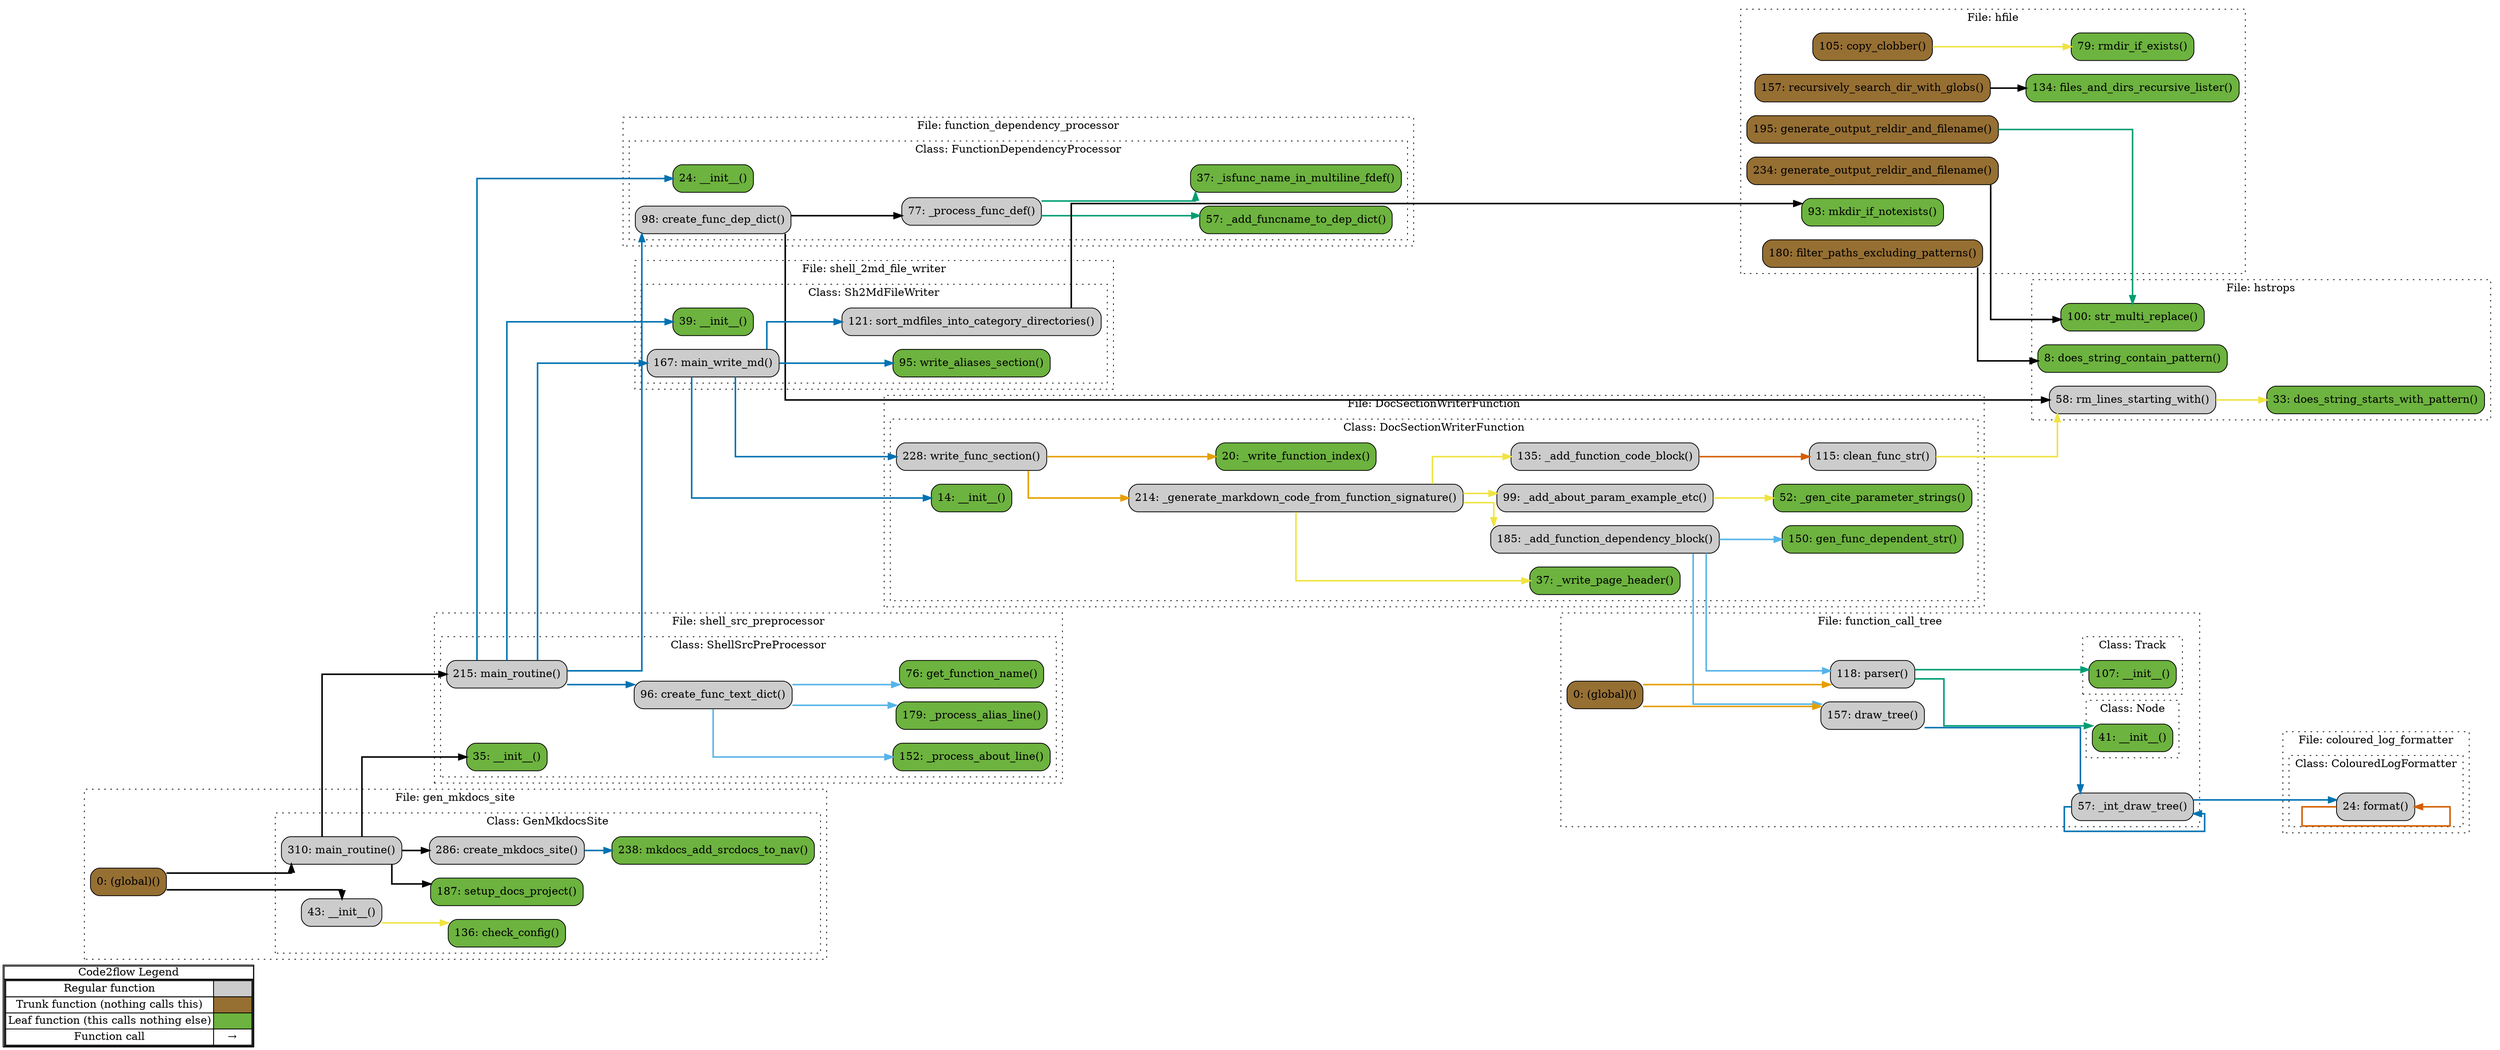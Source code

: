 digraph G {
concentrate=true;
splines="ortho";
rankdir="LR";
subgraph legend{
    rank = min;
    label = "legend";
    Legend [shape=none, margin=0, label = <
        <table cellspacing="0" cellpadding="0" border="1"><tr><td>Code2flow Legend</td></tr><tr><td>
        <table cellspacing="0">
        <tr><td>Regular function</td><td width="50px" bgcolor='#cccccc'></td></tr>
        <tr><td>Trunk function (nothing calls this)</td><td bgcolor='#966F33'></td></tr>
        <tr><td>Leaf function (this calls nothing else)</td><td bgcolor='#6db33f'></td></tr>
        <tr><td>Function call</td><td><font color='black'>&#8594;</font></td></tr>
        </table></td></tr></table>
        >];
}node_d6c356eb [label="14: __init__()" name="DocSectionWriterFunction::DocSectionWriterFunction.__init__" shape="rect" style="rounded,filled" fillcolor="#6db33f" ];
node_1e3d72a4 [label="99: _add_about_param_example_etc()" name="DocSectionWriterFunction::DocSectionWriterFunction._add_about_param_example_etc" shape="rect" style="rounded,filled" fillcolor="#cccccc" ];
node_c29606be [label="135: _add_function_code_block()" name="DocSectionWriterFunction::DocSectionWriterFunction._add_function_code_block" shape="rect" style="rounded,filled" fillcolor="#cccccc" ];
node_a1f28362 [label="185: _add_function_dependency_block()" name="DocSectionWriterFunction::DocSectionWriterFunction._add_function_dependency_block" shape="rect" style="rounded,filled" fillcolor="#cccccc" ];
node_a7312b97 [label="52: _gen_cite_parameter_strings()" name="DocSectionWriterFunction::DocSectionWriterFunction._gen_cite_parameter_strings" shape="rect" style="rounded,filled" fillcolor="#6db33f" ];
node_b8371dbc [label="214: _generate_markdown_code_from_function_signature()" name="DocSectionWriterFunction::DocSectionWriterFunction._generate_markdown_code_from_function_signature" shape="rect" style="rounded,filled" fillcolor="#cccccc" ];
node_9bfa69e3 [label="20: _write_function_index()" name="DocSectionWriterFunction::DocSectionWriterFunction._write_function_index" shape="rect" style="rounded,filled" fillcolor="#6db33f" ];
node_692014b4 [label="37: _write_page_header()" name="DocSectionWriterFunction::DocSectionWriterFunction._write_page_header" shape="rect" style="rounded,filled" fillcolor="#6db33f" ];
node_45cb7074 [label="115: clean_func_str()" name="DocSectionWriterFunction::DocSectionWriterFunction.clean_func_str" shape="rect" style="rounded,filled" fillcolor="#cccccc" ];
node_66d406f4 [label="150: gen_func_dependent_str()" name="DocSectionWriterFunction::DocSectionWriterFunction.gen_func_dependent_str" shape="rect" style="rounded,filled" fillcolor="#6db33f" ];
node_cadeacb1 [label="228: write_func_section()" name="DocSectionWriterFunction::DocSectionWriterFunction.write_func_section" shape="rect" style="rounded,filled" fillcolor="#cccccc" ];
node_e9fc602e [label="24: format()" name="coloured_log_formatter::ColouredLogFormatter.format" shape="rect" style="rounded,filled" fillcolor="#cccccc" ];
node_06d25649 [label="0: (global)()" name="function_call_tree::(global)" shape="rect" style="rounded,filled" fillcolor="#966F33" ];
node_a2ba8f3f [label="41: __init__()" name="function_call_tree::Node.__init__" shape="rect" style="rounded,filled" fillcolor="#6db33f" ];
node_38890c1e [label="107: __init__()" name="function_call_tree::Track.__init__" shape="rect" style="rounded,filled" fillcolor="#6db33f" ];
node_9b5fd8a5 [label="57: _int_draw_tree()" name="function_call_tree::_int_draw_tree" shape="rect" style="rounded,filled" fillcolor="#cccccc" ];
node_2395114d [label="157: draw_tree()" name="function_call_tree::draw_tree" shape="rect" style="rounded,filled" fillcolor="#cccccc" ];
node_c3a65efb [label="118: parser()" name="function_call_tree::parser" shape="rect" style="rounded,filled" fillcolor="#cccccc" ];
node_71fd67f7 [label="24: __init__()" name="function_dependency_processor::FunctionDependencyProcessor.__init__" shape="rect" style="rounded,filled" fillcolor="#6db33f" ];
node_50150e66 [label="57: _add_funcname_to_dep_dict()" name="function_dependency_processor::FunctionDependencyProcessor._add_funcname_to_dep_dict" shape="rect" style="rounded,filled" fillcolor="#6db33f" ];
node_75fd13b4 [label="37: _isfunc_name_in_multiline_fdef()" name="function_dependency_processor::FunctionDependencyProcessor._isfunc_name_in_multiline_fdef" shape="rect" style="rounded,filled" fillcolor="#6db33f" ];
node_c97448c3 [label="77: _process_func_def()" name="function_dependency_processor::FunctionDependencyProcessor._process_func_def" shape="rect" style="rounded,filled" fillcolor="#cccccc" ];
node_0479e880 [label="98: create_func_dep_dict()" name="function_dependency_processor::FunctionDependencyProcessor.create_func_dep_dict" shape="rect" style="rounded,filled" fillcolor="#cccccc" ];
node_af09cd80 [label="0: (global)()" name="gen_mkdocs_site::(global)" shape="rect" style="rounded,filled" fillcolor="#966F33" ];
node_f02424d4 [label="43: __init__()" name="gen_mkdocs_site::GenMkdocsSite.__init__" shape="rect" style="rounded,filled" fillcolor="#cccccc" ];
node_efd5165f [label="136: check_config()" name="gen_mkdocs_site::GenMkdocsSite.check_config" shape="rect" style="rounded,filled" fillcolor="#6db33f" ];
node_a976a245 [label="286: create_mkdocs_site()" name="gen_mkdocs_site::GenMkdocsSite.create_mkdocs_site" shape="rect" style="rounded,filled" fillcolor="#cccccc" ];
node_881ed6d0 [label="310: main_routine()" name="gen_mkdocs_site::GenMkdocsSite.main_routine" shape="rect" style="rounded,filled" fillcolor="#cccccc" ];
node_7b120ea9 [label="238: mkdocs_add_srcdocs_to_nav()" name="gen_mkdocs_site::GenMkdocsSite.mkdocs_add_srcdocs_to_nav" shape="rect" style="rounded,filled" fillcolor="#6db33f" ];
node_0b9672f1 [label="187: setup_docs_project()" name="gen_mkdocs_site::GenMkdocsSite.setup_docs_project" shape="rect" style="rounded,filled" fillcolor="#6db33f" ];
node_ae1499a4 [label="105: copy_clobber()" name="hfile::copy_clobber" shape="rect" style="rounded,filled" fillcolor="#966F33" ];
node_b3f0ff0a [label="134: files_and_dirs_recursive_lister()" name="hfile::files_and_dirs_recursive_lister" shape="rect" style="rounded,filled" fillcolor="#6db33f" ];
node_ddc44580 [label="180: filter_paths_excluding_patterns()" name="hfile::filter_paths_excluding_patterns" shape="rect" style="rounded,filled" fillcolor="#966F33" ];
node_40895433 [label="195: generate_output_reldir_and_filename()" name="hfile::generate_output_reldir_and_filename" shape="rect" style="rounded,filled" fillcolor="#966F33" ];
node_a7169078 [label="234: generate_output_reldir_and_filename()" name="hfile::generate_output_reldir_and_filename" shape="rect" style="rounded,filled" fillcolor="#966F33" ];
node_d6ece667 [label="93: mkdir_if_notexists()" name="hfile::mkdir_if_notexists" shape="rect" style="rounded,filled" fillcolor="#6db33f" ];
node_61f1a970 [label="157: recursively_search_dir_with_globs()" name="hfile::recursively_search_dir_with_globs" shape="rect" style="rounded,filled" fillcolor="#966F33" ];
node_c64bc60e [label="79: rmdir_if_exists()" name="hfile::rmdir_if_exists" shape="rect" style="rounded,filled" fillcolor="#6db33f" ];
node_98fbf60a [label="8: does_string_contain_pattern()" name="hstrops::does_string_contain_pattern" shape="rect" style="rounded,filled" fillcolor="#6db33f" ];
node_c8d42713 [label="33: does_string_starts_with_pattern()" name="hstrops::does_string_starts_with_pattern" shape="rect" style="rounded,filled" fillcolor="#6db33f" ];
node_b2f80674 [label="58: rm_lines_starting_with()" name="hstrops::rm_lines_starting_with" shape="rect" style="rounded,filled" fillcolor="#cccccc" ];
node_f0cc0ff3 [label="100: str_multi_replace()" name="hstrops::str_multi_replace" shape="rect" style="rounded,filled" fillcolor="#6db33f" ];
node_356a5bbc [label="39: __init__()" name="shell_2md_file_writer::Sh2MdFileWriter.__init__" shape="rect" style="rounded,filled" fillcolor="#6db33f" ];
node_643926c5 [label="167: main_write_md()" name="shell_2md_file_writer::Sh2MdFileWriter.main_write_md" shape="rect" style="rounded,filled" fillcolor="#cccccc" ];
node_81d43fe8 [label="121: sort_mdfiles_into_category_directories()" name="shell_2md_file_writer::Sh2MdFileWriter.sort_mdfiles_into_category_directories" shape="rect" style="rounded,filled" fillcolor="#cccccc" ];
node_d17716fc [label="95: write_aliases_section()" name="shell_2md_file_writer::Sh2MdFileWriter.write_aliases_section" shape="rect" style="rounded,filled" fillcolor="#6db33f" ];
node_96409c09 [label="35: __init__()" name="shell_src_preprocessor::ShellSrcPreProcessor.__init__" shape="rect" style="rounded,filled" fillcolor="#6db33f" ];
node_5716e43c [label="152: _process_about_line()" name="shell_src_preprocessor::ShellSrcPreProcessor._process_about_line" shape="rect" style="rounded,filled" fillcolor="#6db33f" ];
node_70c395de [label="179: _process_alias_line()" name="shell_src_preprocessor::ShellSrcPreProcessor._process_alias_line" shape="rect" style="rounded,filled" fillcolor="#6db33f" ];
node_75ff11c2 [label="96: create_func_text_dict()" name="shell_src_preprocessor::ShellSrcPreProcessor.create_func_text_dict" shape="rect" style="rounded,filled" fillcolor="#cccccc" ];
node_4383bba9 [label="76: get_function_name()" name="shell_src_preprocessor::ShellSrcPreProcessor.get_function_name" shape="rect" style="rounded,filled" fillcolor="#6db33f" ];
node_ccf57ca5 [label="215: main_routine()" name="shell_src_preprocessor::ShellSrcPreProcessor.main_routine" shape="rect" style="rounded,filled" fillcolor="#cccccc" ];
node_1e3d72a4 -> node_a7312b97 [color="#F0E442" penwidth="2"];
node_c29606be -> node_45cb7074 [color="#D55E00" penwidth="2"];
node_a1f28362 -> node_66d406f4 [color="#56B4E9" penwidth="2"];
node_a1f28362 -> node_2395114d [color="#56B4E9" penwidth="2"];
node_a1f28362 -> node_c3a65efb [color="#56B4E9" penwidth="2"];
node_b8371dbc -> node_1e3d72a4 [color="#F0E442" penwidth="2"];
node_b8371dbc -> node_c29606be [color="#F0E442" penwidth="2"];
node_b8371dbc -> node_a1f28362 [color="#F0E442" penwidth="2"];
node_b8371dbc -> node_692014b4 [color="#F0E442" penwidth="2"];
node_45cb7074 -> node_b2f80674 [color="#F0E442" penwidth="2"];
node_cadeacb1 -> node_b8371dbc [color="#E69F00" penwidth="2"];
node_cadeacb1 -> node_9bfa69e3 [color="#E69F00" penwidth="2"];
node_e9fc602e -> node_e9fc602e [color="#D55E00" penwidth="2"];
node_06d25649 -> node_2395114d [color="#E69F00" penwidth="2"];
node_06d25649 -> node_c3a65efb [color="#E69F00" penwidth="2"];
node_9b5fd8a5 -> node_e9fc602e [color="#0072B2" penwidth="2"];
node_9b5fd8a5 -> node_e9fc602e [color="#0072B2" penwidth="2"];
node_9b5fd8a5 -> node_9b5fd8a5 [color="#0072B2" penwidth="2"];
node_9b5fd8a5 -> node_9b5fd8a5 [color="#0072B2" penwidth="2"];
node_2395114d -> node_9b5fd8a5 [color="#0072B2" penwidth="2"];
node_2395114d -> node_9b5fd8a5 [color="#0072B2" penwidth="2"];
node_c3a65efb -> node_a2ba8f3f [color="#009E73" penwidth="2"];
node_c3a65efb -> node_38890c1e [color="#009E73" penwidth="2"];
node_c97448c3 -> node_50150e66 [color="#009E73" penwidth="2"];
node_c97448c3 -> node_75fd13b4 [color="#009E73" penwidth="2"];
node_0479e880 -> node_c97448c3 [color="#000000" penwidth="2"];
node_0479e880 -> node_b2f80674 [color="#000000" penwidth="2"];
node_af09cd80 -> node_f02424d4 [color="#000000" penwidth="2"];
node_af09cd80 -> node_881ed6d0 [color="#000000" penwidth="2"];
node_f02424d4 -> node_efd5165f [color="#F0E442" penwidth="2"];
node_a976a245 -> node_7b120ea9 [color="#0072B2" penwidth="2"];
node_881ed6d0 -> node_a976a245 [color="#000000" penwidth="2"];
node_881ed6d0 -> node_0b9672f1 [color="#000000" penwidth="2"];
node_881ed6d0 -> node_96409c09 [color="#000000" penwidth="2"];
node_881ed6d0 -> node_ccf57ca5 [color="#000000" penwidth="2"];
node_ae1499a4 -> node_c64bc60e [color="#F0E442" penwidth="2"];
node_ddc44580 -> node_98fbf60a [color="#000000" penwidth="2"];
node_40895433 -> node_f0cc0ff3 [color="#009E73" penwidth="2"];
node_a7169078 -> node_f0cc0ff3 [color="#000000" penwidth="2"];
node_61f1a970 -> node_b3f0ff0a [color="#000000" penwidth="2"];
node_b2f80674 -> node_c8d42713 [color="#F0E442" penwidth="2"];
node_643926c5 -> node_d6c356eb [color="#0072B2" penwidth="2"];
node_643926c5 -> node_cadeacb1 [color="#0072B2" penwidth="2"];
node_643926c5 -> node_81d43fe8 [color="#0072B2" penwidth="2"];
node_643926c5 -> node_d17716fc [color="#0072B2" penwidth="2"];
node_81d43fe8 -> node_d6ece667 [color="#000000" penwidth="2"];
node_75ff11c2 -> node_5716e43c [color="#56B4E9" penwidth="2"];
node_75ff11c2 -> node_70c395de [color="#56B4E9" penwidth="2"];
node_75ff11c2 -> node_4383bba9 [color="#56B4E9" penwidth="2"];
node_ccf57ca5 -> node_71fd67f7 [color="#0072B2" penwidth="2"];
node_ccf57ca5 -> node_0479e880 [color="#0072B2" penwidth="2"];
node_ccf57ca5 -> node_356a5bbc [color="#0072B2" penwidth="2"];
node_ccf57ca5 -> node_643926c5 [color="#0072B2" penwidth="2"];
node_ccf57ca5 -> node_75ff11c2 [color="#0072B2" penwidth="2"];
subgraph cluster_0d4834b6 {
    label="File: DocSectionWriterFunction";
    name="DocSectionWriterFunction";
    style="filled";
    graph[style=dotted];
    subgraph cluster_f6e5bf9c {
        node_d6c356eb node_9bfa69e3 node_692014b4 node_a7312b97 node_1e3d72a4 node_45cb7074 node_c29606be node_66d406f4 node_a1f28362 node_b8371dbc node_cadeacb1;
        label="Class: DocSectionWriterFunction";
        name="DocSectionWriterFunction";
        style="filled";
        graph[style=dotted];
    };
};
subgraph cluster_97696064 {
    label="File: coloured_log_formatter";
    name="coloured_log_formatter";
    style="filled";
    graph[style=dotted];
    subgraph cluster_e35d55d5 {
        node_e9fc602e;
        label="Class: ColouredLogFormatter";
        name="ColouredLogFormatter";
        style="filled";
        graph[style=dotted];
    };
};
subgraph cluster_7fa2f79d {
    node_9b5fd8a5 node_c3a65efb node_2395114d node_06d25649;
    label="File: function_call_tree";
    name="function_call_tree";
    style="filled";
    graph[style=dotted];
    subgraph cluster_44d807f1 {
        node_a2ba8f3f;
        label="Class: Node";
        name="Node";
        style="filled";
        graph[style=dotted];
    };
    subgraph cluster_d638ba29 {
        node_38890c1e;
        label="Class: Track";
        name="Track";
        style="filled";
        graph[style=dotted];
    };
};
subgraph cluster_919a3a4c {
    label="File: function_dependency_processor";
    name="function_dependency_processor";
    style="filled";
    graph[style=dotted];
    subgraph cluster_b7984480 {
        node_71fd67f7 node_75fd13b4 node_50150e66 node_c97448c3 node_0479e880;
        label="Class: FunctionDependencyProcessor";
        name="FunctionDependencyProcessor";
        style="filled";
        graph[style=dotted];
    };
};
subgraph cluster_68221b42 {
    node_af09cd80;
    label="File: gen_mkdocs_site";
    name="gen_mkdocs_site";
    style="filled";
    graph[style=dotted];
    subgraph cluster_47f40a0a {
        node_f02424d4 node_efd5165f node_0b9672f1 node_7b120ea9 node_a976a245 node_881ed6d0;
        label="Class: GenMkdocsSite";
        name="GenMkdocsSite";
        style="filled";
        graph[style=dotted];
    };
};
subgraph cluster_5fa7261e {
    node_c64bc60e node_d6ece667 node_ae1499a4 node_b3f0ff0a node_61f1a970 node_ddc44580 node_40895433 node_a7169078;
    label="File: hfile";
    name="hfile";
    style="filled";
    graph[style=dotted];
};
subgraph cluster_c3105be6 {
    node_98fbf60a node_c8d42713 node_b2f80674 node_f0cc0ff3;
    label="File: hstrops";
    name="hstrops";
    style="filled";
    graph[style=dotted];
};
subgraph cluster_0279b649 {
    label="File: shell_2md_file_writer";
    name="shell_2md_file_writer";
    style="filled";
    graph[style=dotted];
    subgraph cluster_587b099b {
        node_356a5bbc node_d17716fc node_81d43fe8 node_643926c5;
        label="Class: Sh2MdFileWriter";
        name="Sh2MdFileWriter";
        style="filled";
        graph[style=dotted];
    };
};
subgraph cluster_178e0ae2 {
    label="File: shell_src_preprocessor";
    name="shell_src_preprocessor";
    style="filled";
    graph[style=dotted];
    subgraph cluster_d8b97cb7 {
        node_96409c09 node_4383bba9 node_75ff11c2 node_5716e43c node_70c395de node_ccf57ca5;
        label="Class: ShellSrcPreProcessor";
        name="ShellSrcPreProcessor";
        style="filled";
        graph[style=dotted];
    };
};
}
